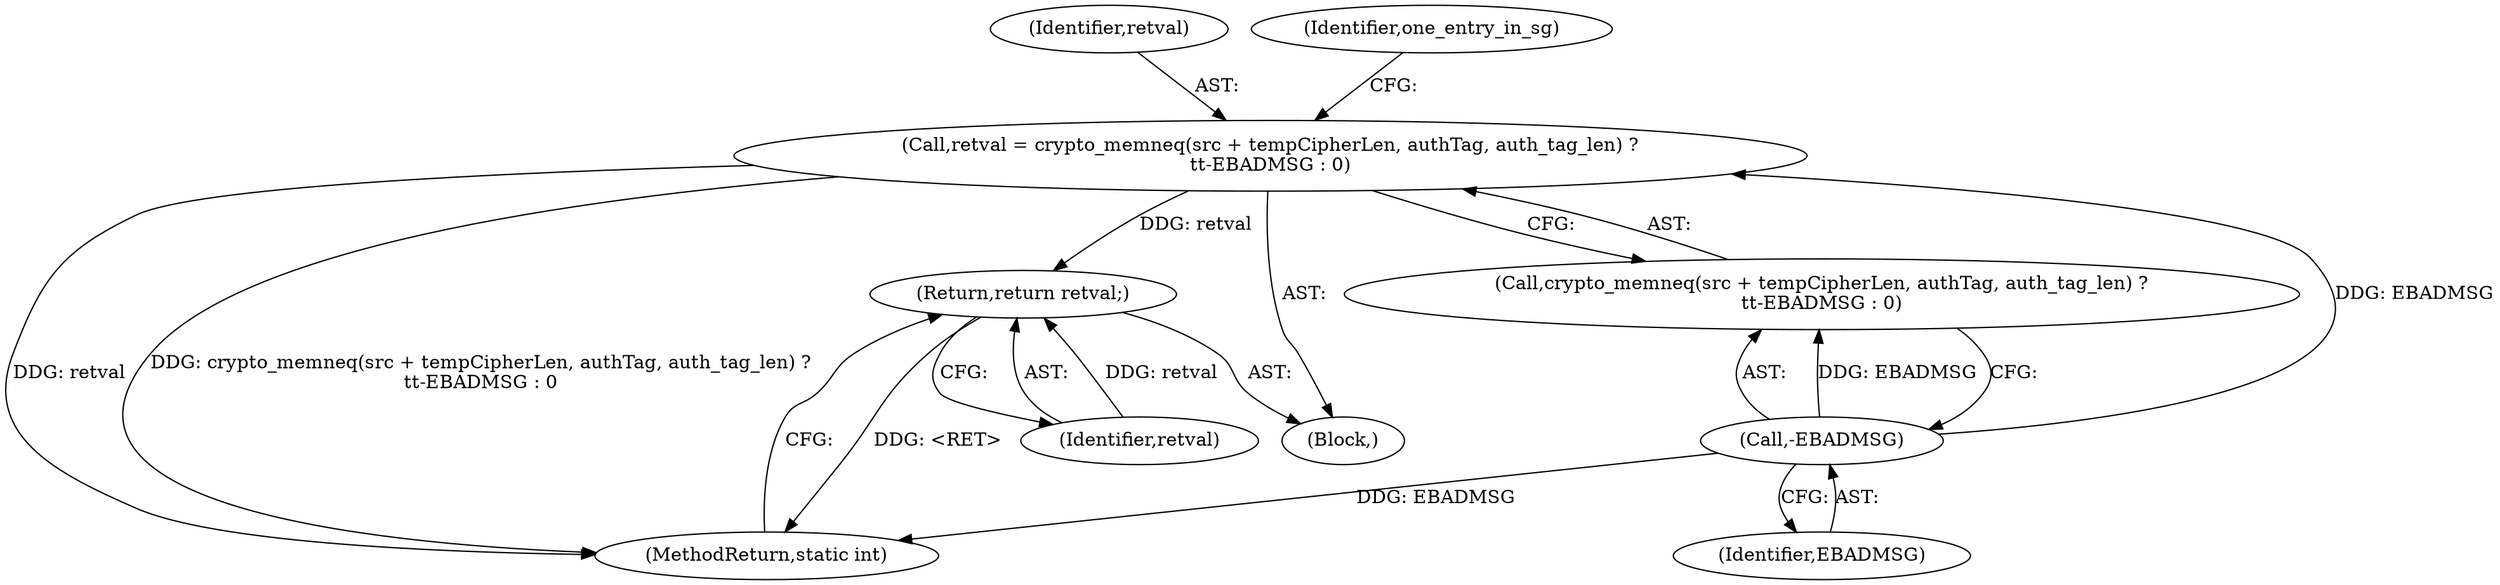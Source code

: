 digraph "0_linux_ccfe8c3f7e52ae83155cb038753f4c75b774ca8a@API" {
"1000417" [label="(Call,retval = crypto_memneq(src + tempCipherLen, authTag, auth_tag_len) ?\n\t\t-EBADMSG : 0)"];
"1000426" [label="(Call,-EBADMSG)"];
"1000475" [label="(Return,return retval;)"];
"1000477" [label="(MethodReturn,static int)"];
"1000427" [label="(Identifier,EBADMSG)"];
"1000419" [label="(Call,crypto_memneq(src + tempCipherLen, authTag, auth_tag_len) ?\n\t\t-EBADMSG : 0)"];
"1000418" [label="(Identifier,retval)"];
"1000426" [label="(Call,-EBADMSG)"];
"1000475" [label="(Return,return retval;)"];
"1000476" [label="(Identifier,retval)"];
"1000108" [label="(Block,)"];
"1000430" [label="(Identifier,one_entry_in_sg)"];
"1000417" [label="(Call,retval = crypto_memneq(src + tempCipherLen, authTag, auth_tag_len) ?\n\t\t-EBADMSG : 0)"];
"1000417" -> "1000108"  [label="AST: "];
"1000417" -> "1000419"  [label="CFG: "];
"1000418" -> "1000417"  [label="AST: "];
"1000419" -> "1000417"  [label="AST: "];
"1000430" -> "1000417"  [label="CFG: "];
"1000417" -> "1000477"  [label="DDG: retval"];
"1000417" -> "1000477"  [label="DDG: crypto_memneq(src + tempCipherLen, authTag, auth_tag_len) ?\n\t\t-EBADMSG : 0"];
"1000426" -> "1000417"  [label="DDG: EBADMSG"];
"1000417" -> "1000475"  [label="DDG: retval"];
"1000426" -> "1000419"  [label="AST: "];
"1000426" -> "1000427"  [label="CFG: "];
"1000427" -> "1000426"  [label="AST: "];
"1000419" -> "1000426"  [label="CFG: "];
"1000426" -> "1000477"  [label="DDG: EBADMSG"];
"1000426" -> "1000419"  [label="DDG: EBADMSG"];
"1000475" -> "1000108"  [label="AST: "];
"1000475" -> "1000476"  [label="CFG: "];
"1000476" -> "1000475"  [label="AST: "];
"1000477" -> "1000475"  [label="CFG: "];
"1000475" -> "1000477"  [label="DDG: <RET>"];
"1000476" -> "1000475"  [label="DDG: retval"];
}

